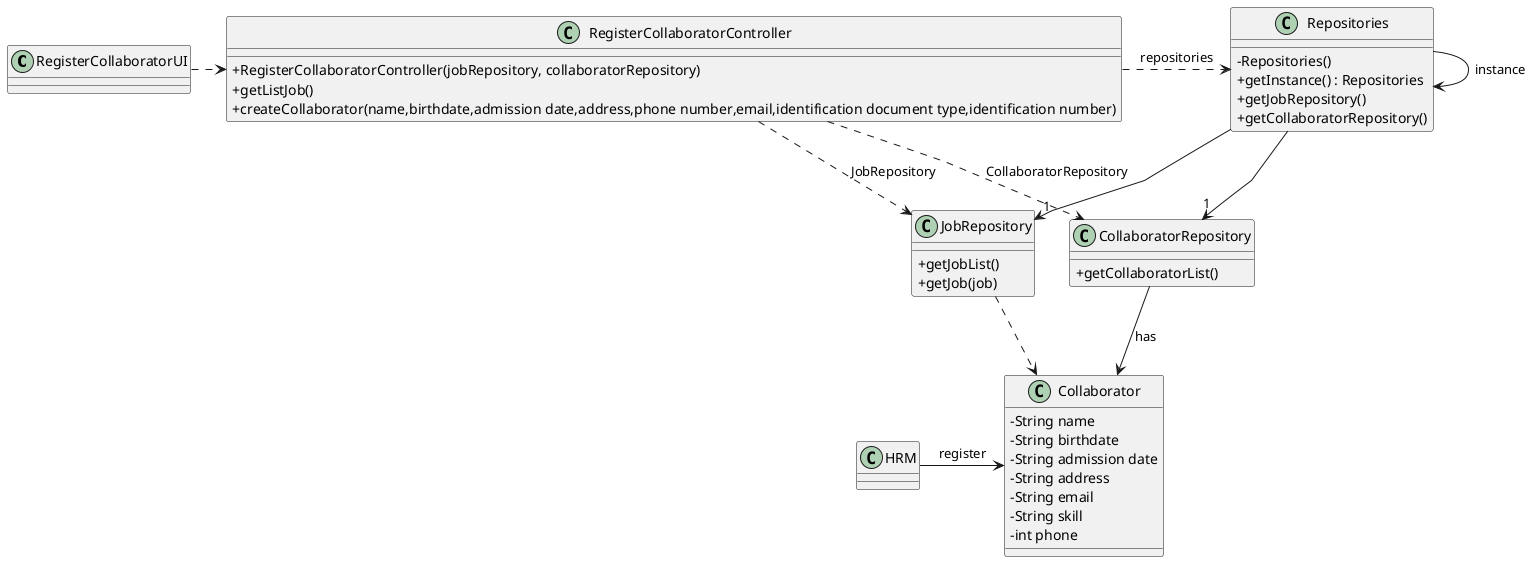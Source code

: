 @startuml
'skinparam monochrome true
skinparam packageStyle rectangle
skinparam shadowing false
skinparam linetype polyline
'skinparam linetype orto

skinparam classAttributeIconSize 0

'left to right direction
class RegisterCollaboratorUI {
}

class RegisterCollaboratorController {
    + RegisterCollaboratorController(jobRepository, collaboratorRepository)
    + getListJob()
    + createCollaborator(name,birthdate,admission date,address,phone number,email,identification document type,identification number)

}
class Repositories {
    - Repositories()
    + getInstance() : Repositories
    + getJobRepository()
    + getCollaboratorRepository()
}

class JobRepository {
    + getJobList()
    + getJob(job)
}

class CollaboratorRepository {
    + getCollaboratorList()
}

class Collaborator{
- String name
- String birthdate
- String admission date
- String address
- String email
- String skill
- int phone
}

class HRM{
}






Repositories -> Repositories : instance
RegisterCollaboratorUI .> RegisterCollaboratorController
RegisterCollaboratorController .> Repositories : repositories
Repositories -> "1" JobRepository
RegisterCollaboratorController ..> CollaboratorRepository : CollaboratorRepository
RegisterCollaboratorController ..> JobRepository : JobRepository
JobRepository ..> Collaborator
CollaboratorRepository -> Collaborator: has
HRM -> Collaborator: register
Repositories --> "1" CollaboratorRepository


@enduml